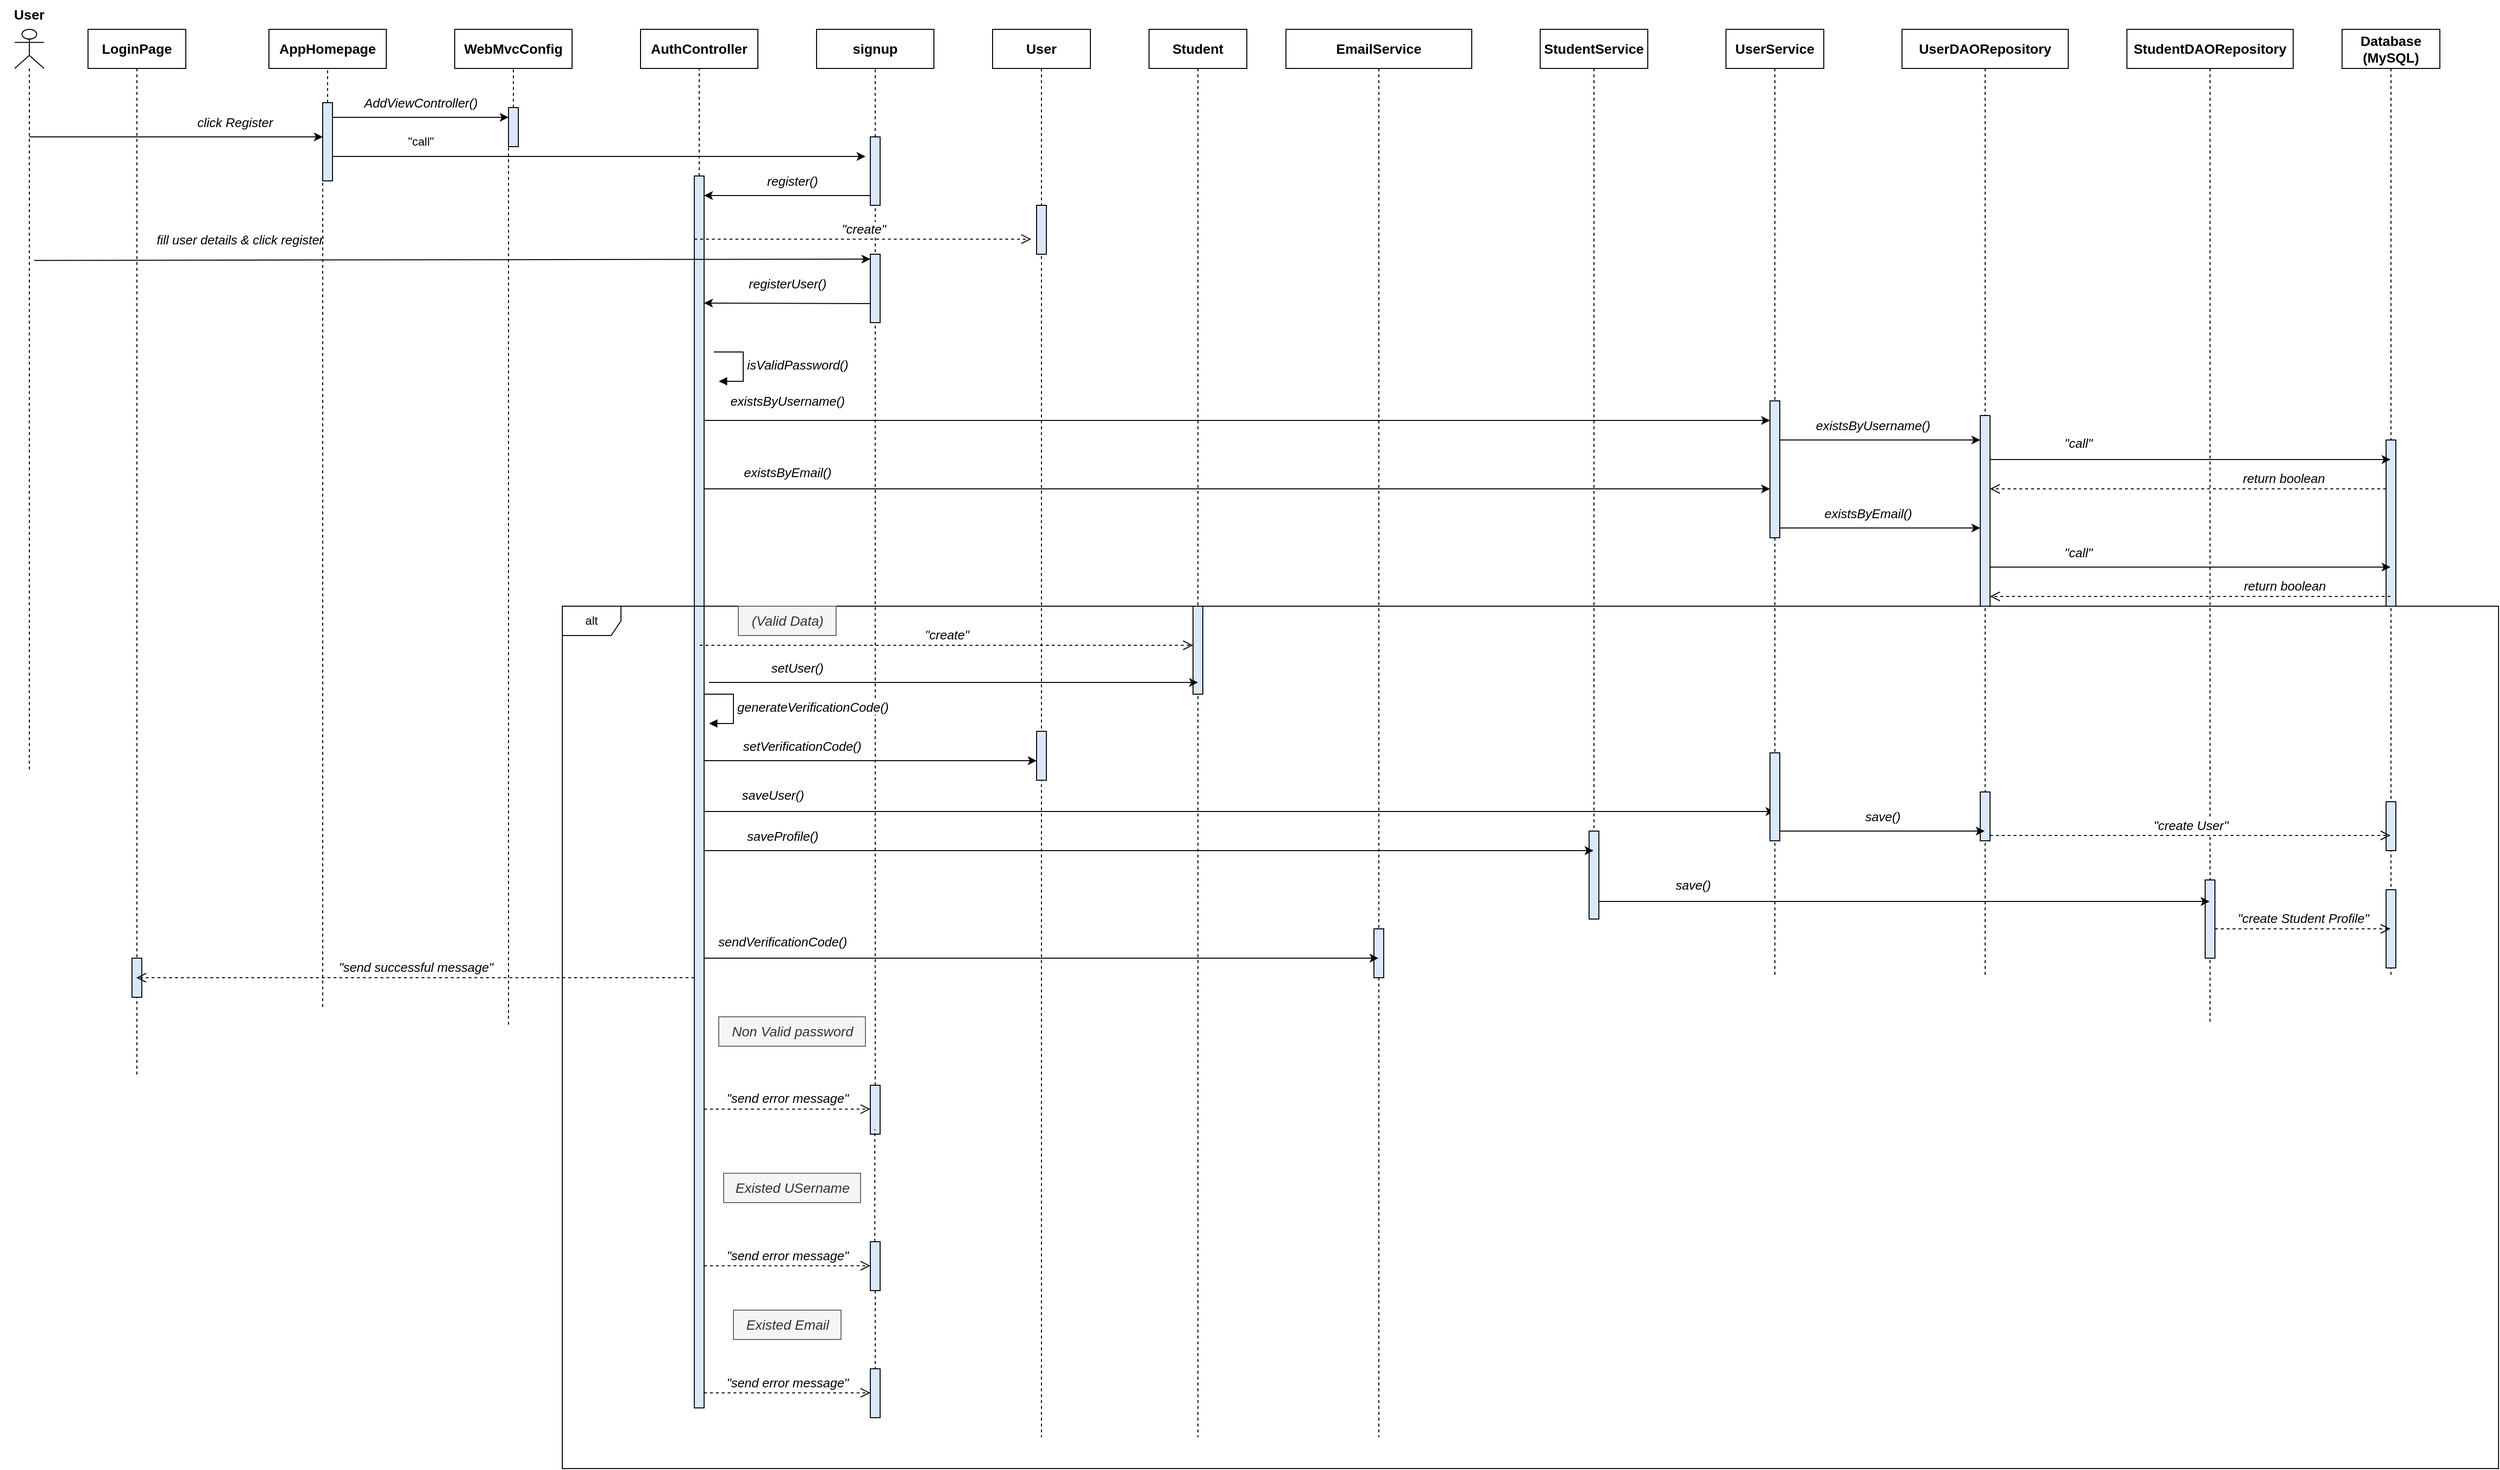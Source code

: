 <mxfile version="26.2.14">
  <diagram name="Page-1" id="YlXlVCNBx7IJNUF75GXG">
    <mxGraphModel dx="2277" dy="1999" grid="1" gridSize="10" guides="1" tooltips="1" connect="1" arrows="1" fold="1" page="1" pageScale="1" pageWidth="850" pageHeight="1100" math="0" shadow="0">
      <root>
        <mxCell id="0" />
        <mxCell id="1" parent="0" />
        <mxCell id="prv6S9n90Um1sJ-O_oQ2-3" value="WebMvcConfig" style="rounded=0;whiteSpace=wrap;html=1;fontSize=14;fontStyle=1" parent="1" vertex="1">
          <mxGeometry x="330" y="-10" width="120" height="40" as="geometry" />
        </mxCell>
        <mxCell id="prv6S9n90Um1sJ-O_oQ2-4" value="AppHomepage" style="rounded=0;whiteSpace=wrap;html=1;fontSize=14;fontStyle=1" parent="1" vertex="1">
          <mxGeometry x="140" y="-10" width="120" height="40" as="geometry" />
        </mxCell>
        <mxCell id="prv6S9n90Um1sJ-O_oQ2-7" value="" style="endArrow=none;dashed=1;html=1;rounded=0;" parent="1" source="prv6S9n90Um1sJ-O_oQ2-12" target="prv6S9n90Um1sJ-O_oQ2-4" edge="1">
          <mxGeometry width="50" height="50" relative="1" as="geometry">
            <mxPoint x="199.5" y="836" as="sourcePoint" />
            <mxPoint x="199.5" y="30" as="targetPoint" />
          </mxGeometry>
        </mxCell>
        <mxCell id="prv6S9n90Um1sJ-O_oQ2-8" value="" style="endArrow=none;dashed=1;html=1;rounded=0;" parent="1" source="prv6S9n90Um1sJ-O_oQ2-58" target="prv6S9n90Um1sJ-O_oQ2-3" edge="1">
          <mxGeometry width="50" height="50" relative="1" as="geometry">
            <mxPoint x="390" y="836" as="sourcePoint" />
            <mxPoint x="400" y="30" as="targetPoint" />
          </mxGeometry>
        </mxCell>
        <mxCell id="prv6S9n90Um1sJ-O_oQ2-9" value="" style="endArrow=classic;html=1;rounded=0;" parent="1" edge="1">
          <mxGeometry width="50" height="50" relative="1" as="geometry">
            <mxPoint x="205" y="80" as="sourcePoint" />
            <mxPoint x="385" y="80" as="targetPoint" />
          </mxGeometry>
        </mxCell>
        <mxCell id="prv6S9n90Um1sJ-O_oQ2-11" value="&lt;i&gt;&lt;font style=&quot;font-size: 13px;&quot;&gt;AddViewController()&lt;/font&gt;&lt;/i&gt;" style="text;html=1;align=center;verticalAlign=middle;resizable=0;points=[];autosize=1;strokeColor=none;fillColor=none;" parent="1" vertex="1">
          <mxGeometry x="225" y="50" width="140" height="30" as="geometry" />
        </mxCell>
        <mxCell id="prv6S9n90Um1sJ-O_oQ2-13" value="" style="endArrow=none;dashed=1;html=1;rounded=0;" parent="1" target="prv6S9n90Um1sJ-O_oQ2-12" edge="1">
          <mxGeometry width="50" height="50" relative="1" as="geometry">
            <mxPoint x="195" y="990" as="sourcePoint" />
            <mxPoint x="200" y="30" as="targetPoint" />
          </mxGeometry>
        </mxCell>
        <mxCell id="prv6S9n90Um1sJ-O_oQ2-12" value="" style="html=1;points=[[0,0,0,0,5],[0,1,0,0,-5],[1,0,0,0,5],[1,1,0,0,-5]];perimeter=orthogonalPerimeter;outlineConnect=0;targetShapes=umlLifeline;portConstraint=eastwest;newEdgeStyle={&quot;curved&quot;:0,&quot;rounded&quot;:0};strokeColor=#000000;fillColor=#dae8fc;" parent="1" vertex="1">
          <mxGeometry x="195" y="65" width="10" height="80" as="geometry" />
        </mxCell>
        <mxCell id="prv6S9n90Um1sJ-O_oQ2-16" value="" style="endArrow=classic;html=1;rounded=0;" parent="1" source="prv6S9n90Um1sJ-O_oQ2-72" edge="1">
          <mxGeometry width="50" height="50" relative="1" as="geometry">
            <mxPoint x="30" y="100" as="sourcePoint" />
            <mxPoint x="195" y="100" as="targetPoint" />
          </mxGeometry>
        </mxCell>
        <mxCell id="prv6S9n90Um1sJ-O_oQ2-17" value="click Register" style="text;html=1;align=center;verticalAlign=middle;resizable=0;points=[];autosize=1;strokeColor=none;fillColor=none;fontSize=13;fontStyle=2" parent="1" vertex="1">
          <mxGeometry x="55" y="70" width="100" height="30" as="geometry" />
        </mxCell>
        <mxCell id="prv6S9n90Um1sJ-O_oQ2-18" value="AuthController" style="rounded=0;whiteSpace=wrap;html=1;fontSize=14;fontStyle=1" parent="1" vertex="1">
          <mxGeometry x="520" y="-10" width="120" height="40" as="geometry" />
        </mxCell>
        <mxCell id="prv6S9n90Um1sJ-O_oQ2-19" value="" style="endArrow=none;dashed=1;html=1;rounded=0;" parent="1" source="prv6S9n90Um1sJ-O_oQ2-20" target="prv6S9n90Um1sJ-O_oQ2-18" edge="1">
          <mxGeometry width="50" height="50" relative="1" as="geometry">
            <mxPoint x="579.5" y="836" as="sourcePoint" />
            <mxPoint x="579.5" y="30" as="targetPoint" />
          </mxGeometry>
        </mxCell>
        <mxCell id="prv6S9n90Um1sJ-O_oQ2-21" value="" style="endArrow=classic;html=1;rounded=0;" parent="1" source="prv6S9n90Um1sJ-O_oQ2-27" target="prv6S9n90Um1sJ-O_oQ2-20" edge="1">
          <mxGeometry width="50" height="50" relative="1" as="geometry">
            <mxPoint x="670" y="80" as="sourcePoint" />
            <mxPoint x="835" y="80" as="targetPoint" />
            <Array as="points">
              <mxPoint x="630" y="160" />
            </Array>
          </mxGeometry>
        </mxCell>
        <mxCell id="prv6S9n90Um1sJ-O_oQ2-22" value="" style="endArrow=none;dashed=1;html=1;rounded=0;" parent="1" target="prv6S9n90Um1sJ-O_oQ2-20" edge="1">
          <mxGeometry width="50" height="50" relative="1" as="geometry">
            <mxPoint x="579.5" y="836" as="sourcePoint" />
            <mxPoint x="580" y="30" as="targetPoint" />
          </mxGeometry>
        </mxCell>
        <mxCell id="prv6S9n90Um1sJ-O_oQ2-20" value="" style="html=1;points=[[0,0,0,0,5],[0,1,0,0,-5],[1,0,0,0,5],[1,1,0,0,-5]];perimeter=orthogonalPerimeter;outlineConnect=0;targetShapes=umlLifeline;portConstraint=eastwest;newEdgeStyle={&quot;curved&quot;:0,&quot;rounded&quot;:0};strokeColor=#000000;fillColor=#dae8fc;" parent="1" vertex="1">
          <mxGeometry x="575" y="140" width="10" height="1260" as="geometry" />
        </mxCell>
        <mxCell id="prv6S9n90Um1sJ-O_oQ2-23" value="register()" style="text;html=1;align=center;verticalAlign=middle;resizable=0;points=[];autosize=1;strokeColor=none;fillColor=none;fontStyle=2;fontSize=13;" parent="1" vertex="1">
          <mxGeometry x="635" y="130" width="80" height="30" as="geometry" />
        </mxCell>
        <mxCell id="prv6S9n90Um1sJ-O_oQ2-24" value="signup" style="rounded=0;whiteSpace=wrap;html=1;fontSize=14;fontStyle=1" parent="1" vertex="1">
          <mxGeometry x="700" y="-10" width="120" height="40" as="geometry" />
        </mxCell>
        <mxCell id="prv6S9n90Um1sJ-O_oQ2-25" value="" style="endArrow=none;dashed=1;html=1;rounded=0;" parent="1" source="prv6S9n90Um1sJ-O_oQ2-27" edge="1">
          <mxGeometry width="50" height="50" relative="1" as="geometry">
            <mxPoint x="760" y="850" as="sourcePoint" />
            <mxPoint x="760" y="30" as="targetPoint" />
          </mxGeometry>
        </mxCell>
        <mxCell id="prv6S9n90Um1sJ-O_oQ2-26" value="" style="endArrow=classic;html=1;rounded=0;" parent="1" edge="1">
          <mxGeometry width="50" height="50" relative="1" as="geometry">
            <mxPoint x="205" y="120" as="sourcePoint" />
            <mxPoint x="750" y="120" as="targetPoint" />
          </mxGeometry>
        </mxCell>
        <mxCell id="prv6S9n90Um1sJ-O_oQ2-28" value="" style="endArrow=none;dashed=1;html=1;rounded=0;" parent="1" source="prv6S9n90Um1sJ-O_oQ2-156" target="prv6S9n90Um1sJ-O_oQ2-27" edge="1">
          <mxGeometry width="50" height="50" relative="1" as="geometry">
            <mxPoint x="760" y="850" as="sourcePoint" />
            <mxPoint x="760" y="30" as="targetPoint" />
          </mxGeometry>
        </mxCell>
        <mxCell id="prv6S9n90Um1sJ-O_oQ2-27" value="" style="html=1;points=[[0,0,0,0,5],[0,1,0,0,-5],[1,0,0,0,5],[1,1,0,0,-5]];perimeter=orthogonalPerimeter;outlineConnect=0;targetShapes=umlLifeline;portConstraint=eastwest;newEdgeStyle={&quot;curved&quot;:0,&quot;rounded&quot;:0};strokeColor=#000000;fillColor=#dae8fc;" parent="1" vertex="1">
          <mxGeometry x="755" y="100" width="10" height="70" as="geometry" />
        </mxCell>
        <mxCell id="prv6S9n90Um1sJ-O_oQ2-30" value="fill user details &amp;amp; click register" style="text;html=1;align=center;verticalAlign=middle;resizable=0;points=[];autosize=1;strokeColor=none;fillColor=none;fontSize=13;fontStyle=2" parent="1" vertex="1">
          <mxGeometry x="15" y="190" width="190" height="30" as="geometry" />
        </mxCell>
        <mxCell id="prv6S9n90Um1sJ-O_oQ2-32" value="&lt;span&gt;&lt;font&gt;User&lt;/font&gt;&lt;/span&gt;" style="shape=umlLifeline;perimeter=lifelinePerimeter;whiteSpace=wrap;html=1;container=1;dropTarget=0;collapsible=0;recursiveResize=0;outlineConnect=0;portConstraint=eastwest;newEdgeStyle={&quot;curved&quot;:0,&quot;rounded&quot;:0};fontSize=14;fontStyle=1" parent="1" vertex="1">
          <mxGeometry x="880" y="-10" width="100" height="1440" as="geometry" />
        </mxCell>
        <mxCell id="prv6S9n90Um1sJ-O_oQ2-40" value="" style="html=1;points=[[0,0,0,0,5],[0,1,0,0,-5],[1,0,0,0,5],[1,1,0,0,-5]];perimeter=orthogonalPerimeter;outlineConnect=0;targetShapes=umlLifeline;portConstraint=eastwest;newEdgeStyle={&quot;curved&quot;:0,&quot;rounded&quot;:0};strokeColor=#000000;fillColor=#dae8fc;" parent="prv6S9n90Um1sJ-O_oQ2-32" vertex="1">
          <mxGeometry x="45" y="180" width="10" height="50" as="geometry" />
        </mxCell>
        <mxCell id="prv6S9n90Um1sJ-O_oQ2-33" value="alt" style="shape=umlFrame;whiteSpace=wrap;html=1;pointerEvents=0;" parent="1" vertex="1">
          <mxGeometry x="440" y="580" width="1980" height="882" as="geometry" />
        </mxCell>
        <mxCell id="prv6S9n90Um1sJ-O_oQ2-34" value="" style="endArrow=classic;html=1;rounded=0;" parent="1" edge="1">
          <mxGeometry width="50" height="50" relative="1" as="geometry">
            <mxPoint x="760" y="270.5" as="sourcePoint" />
            <mxPoint x="585" y="270" as="targetPoint" />
          </mxGeometry>
        </mxCell>
        <mxCell id="prv6S9n90Um1sJ-O_oQ2-35" value="registerUser()" style="text;html=1;align=center;verticalAlign=middle;resizable=0;points=[];autosize=1;strokeColor=none;fillColor=none;fontSize=13;fontStyle=2" parent="1" vertex="1">
          <mxGeometry x="620" y="235" width="100" height="30" as="geometry" />
        </mxCell>
        <mxCell id="prv6S9n90Um1sJ-O_oQ2-37" value="(Valid Data)" style="text;html=1;align=center;verticalAlign=middle;resizable=0;points=[];autosize=1;strokeColor=#666666;fillColor=#f5f5f5;fontSize=14;fontStyle=2;fontColor=#333333;" parent="1" vertex="1">
          <mxGeometry x="620" y="580" width="100" height="30" as="geometry" />
        </mxCell>
        <mxCell id="prv6S9n90Um1sJ-O_oQ2-41" value="" style="endArrow=classic;html=1;rounded=0;entryX=0;entryY=0;entryDx=0;entryDy=5;entryPerimeter=0;exitX=0.667;exitY=0.311;exitDx=0;exitDy=0;exitPerimeter=0;" parent="1" source="prv6S9n90Um1sJ-O_oQ2-72" target="prv6S9n90Um1sJ-O_oQ2-69" edge="1">
          <mxGeometry width="50" height="50" relative="1" as="geometry">
            <mxPoint x="150" y="230" as="sourcePoint" />
            <mxPoint x="749.88" y="228" as="targetPoint" />
          </mxGeometry>
        </mxCell>
        <mxCell id="prv6S9n90Um1sJ-O_oQ2-43" value="Student" style="shape=umlLifeline;perimeter=lifelinePerimeter;whiteSpace=wrap;html=1;container=1;dropTarget=0;collapsible=0;recursiveResize=0;outlineConnect=0;portConstraint=eastwest;newEdgeStyle={&quot;curved&quot;:0,&quot;rounded&quot;:0};fontSize=14;fontStyle=1" parent="1" vertex="1">
          <mxGeometry x="1040" y="-10" width="100" height="1440" as="geometry" />
        </mxCell>
        <mxCell id="prv6S9n90Um1sJ-O_oQ2-50" value="EmailService" style="shape=umlLifeline;perimeter=lifelinePerimeter;whiteSpace=wrap;html=1;container=1;dropTarget=0;collapsible=0;recursiveResize=0;outlineConnect=0;portConstraint=eastwest;newEdgeStyle={&quot;curved&quot;:0,&quot;rounded&quot;:0};fontSize=14;fontStyle=1" parent="1" vertex="1">
          <mxGeometry x="1180" y="-10" width="190" height="1440" as="geometry" />
        </mxCell>
        <mxCell id="prv6S9n90Um1sJ-O_oQ2-151" value="" style="html=1;points=[[0,0,0,0,5],[0,1,0,0,-5],[1,0,0,0,5],[1,1,0,0,-5]];perimeter=orthogonalPerimeter;outlineConnect=0;targetShapes=umlLifeline;portConstraint=eastwest;newEdgeStyle={&quot;curved&quot;:0,&quot;rounded&quot;:0};strokeColor=#000000;fillColor=#dae8fc;" parent="prv6S9n90Um1sJ-O_oQ2-50" vertex="1">
          <mxGeometry x="90" y="920" width="10" height="50" as="geometry" />
        </mxCell>
        <mxCell id="prv6S9n90Um1sJ-O_oQ2-52" value="" style="endArrow=classic;html=1;rounded=0;" parent="1" target="prv6S9n90Um1sJ-O_oQ2-82" edge="1">
          <mxGeometry width="50" height="50" relative="1" as="geometry">
            <mxPoint x="585" y="790" as="sourcePoint" />
            <mxPoint x="1667.5" y="790" as="targetPoint" />
            <Array as="points">
              <mxPoint x="1650" y="790" />
            </Array>
          </mxGeometry>
        </mxCell>
        <mxCell id="prv6S9n90Um1sJ-O_oQ2-59" value="" style="endArrow=none;dashed=1;html=1;rounded=0;" parent="1" target="prv6S9n90Um1sJ-O_oQ2-58" edge="1">
          <mxGeometry width="50" height="50" relative="1" as="geometry">
            <mxPoint x="385" y="1008" as="sourcePoint" />
            <mxPoint x="390" y="30" as="targetPoint" />
          </mxGeometry>
        </mxCell>
        <mxCell id="prv6S9n90Um1sJ-O_oQ2-58" value="" style="html=1;points=[[0,0,0,0,5],[0,1,0,0,-5],[1,0,0,0,5],[1,1,0,0,-5]];perimeter=orthogonalPerimeter;outlineConnect=0;targetShapes=umlLifeline;portConstraint=eastwest;newEdgeStyle={&quot;curved&quot;:0,&quot;rounded&quot;:0};strokeColor=#000000;fillColor=#dae8fc;" parent="1" vertex="1">
          <mxGeometry x="385" y="70" width="10" height="40" as="geometry" />
        </mxCell>
        <mxCell id="prv6S9n90Um1sJ-O_oQ2-62" value="&quot;call&quot;" style="text;html=1;align=center;verticalAlign=middle;resizable=0;points=[];autosize=1;strokeColor=none;fillColor=none;" parent="1" vertex="1">
          <mxGeometry x="270" y="90" width="50" height="30" as="geometry" />
        </mxCell>
        <mxCell id="prv6S9n90Um1sJ-O_oQ2-69" value="" style="html=1;points=[[0,0,0,0,5],[0,1,0,0,-5],[1,0,0,0,5],[1,1,0,0,-5]];perimeter=orthogonalPerimeter;outlineConnect=0;targetShapes=umlLifeline;portConstraint=eastwest;newEdgeStyle={&quot;curved&quot;:0,&quot;rounded&quot;:0};strokeColor=#000000;fillColor=#dae8fc;" parent="1" vertex="1">
          <mxGeometry x="755" y="220" width="10" height="70" as="geometry" />
        </mxCell>
        <mxCell id="prv6S9n90Um1sJ-O_oQ2-72" value="" style="shape=umlLifeline;perimeter=lifelinePerimeter;whiteSpace=wrap;html=1;container=1;dropTarget=0;collapsible=0;recursiveResize=0;outlineConnect=0;portConstraint=eastwest;newEdgeStyle={&quot;curved&quot;:0,&quot;rounded&quot;:0};participant=umlActor;" parent="1" vertex="1">
          <mxGeometry x="-120" y="-10" width="30" height="760" as="geometry" />
        </mxCell>
        <mxCell id="prv6S9n90Um1sJ-O_oQ2-77" value="StudentService" style="shape=umlLifeline;perimeter=lifelinePerimeter;whiteSpace=wrap;html=1;container=1;dropTarget=0;collapsible=0;recursiveResize=0;outlineConnect=0;portConstraint=eastwest;newEdgeStyle={&quot;curved&quot;:0,&quot;rounded&quot;:0};fontSize=14;fontStyle=1" parent="1" vertex="1">
          <mxGeometry x="1440" y="-10" width="110" height="910" as="geometry" />
        </mxCell>
        <mxCell id="prv6S9n90Um1sJ-O_oQ2-119" value="" style="html=1;points=[[0,0,0,0,5],[0,1,0,0,-5],[1,0,0,0,5],[1,1,0,0,-5]];perimeter=orthogonalPerimeter;outlineConnect=0;targetShapes=umlLifeline;portConstraint=eastwest;newEdgeStyle={&quot;curved&quot;:0,&quot;rounded&quot;:0};strokeColor=#000000;fillColor=#dae8fc;" parent="prv6S9n90Um1sJ-O_oQ2-77" vertex="1">
          <mxGeometry x="50" y="820" width="10" height="90" as="geometry" />
        </mxCell>
        <mxCell id="prv6S9n90Um1sJ-O_oQ2-81" value="Non Valid password" style="text;html=1;align=center;verticalAlign=middle;resizable=0;points=[];autosize=1;strokeColor=#666666;fillColor=#f5f5f5;fontSize=14;fontStyle=2;fontColor=#333333;" parent="1" vertex="1">
          <mxGeometry x="600" y="1000" width="150" height="30" as="geometry" />
        </mxCell>
        <mxCell id="prv6S9n90Um1sJ-O_oQ2-82" value="UserService" style="shape=umlLifeline;perimeter=lifelinePerimeter;whiteSpace=wrap;html=1;container=1;dropTarget=0;collapsible=0;recursiveResize=0;outlineConnect=0;portConstraint=eastwest;newEdgeStyle={&quot;curved&quot;:0,&quot;rounded&quot;:0};fontSize=14;fontStyle=1" parent="1" vertex="1">
          <mxGeometry x="1630" y="-10" width="100" height="970" as="geometry" />
        </mxCell>
        <mxCell id="prv6S9n90Um1sJ-O_oQ2-46" value="" style="html=1;points=[[0,0,0,0,5],[0,1,0,0,-5],[1,0,0,0,5],[1,1,0,0,-5]];perimeter=orthogonalPerimeter;outlineConnect=0;targetShapes=umlLifeline;portConstraint=eastwest;newEdgeStyle={&quot;curved&quot;:0,&quot;rounded&quot;:0};strokeColor=#000000;fillColor=#dae8fc;" parent="prv6S9n90Um1sJ-O_oQ2-82" vertex="1">
          <mxGeometry x="45" y="740" width="10" height="90" as="geometry" />
        </mxCell>
        <mxCell id="prv6S9n90Um1sJ-O_oQ2-83" value="" style="endArrow=classic;html=1;rounded=0;" parent="1" source="prv6S9n90Um1sJ-O_oQ2-86" target="prv6S9n90Um1sJ-O_oQ2-82" edge="1">
          <mxGeometry width="50" height="50" relative="1" as="geometry">
            <mxPoint x="585" y="390" as="sourcePoint" />
            <mxPoint x="920" y="390" as="targetPoint" />
          </mxGeometry>
        </mxCell>
        <mxCell id="prv6S9n90Um1sJ-O_oQ2-84" value="existsByUsername()" style="text;html=1;align=center;verticalAlign=middle;resizable=0;points=[];autosize=1;strokeColor=none;fillColor=none;fontSize=13;fontStyle=2" parent="1" vertex="1">
          <mxGeometry x="600" y="355" width="140" height="30" as="geometry" />
        </mxCell>
        <mxCell id="prv6S9n90Um1sJ-O_oQ2-85" value="UserDAORepository" style="shape=umlLifeline;perimeter=lifelinePerimeter;whiteSpace=wrap;html=1;container=1;dropTarget=0;collapsible=0;recursiveResize=0;outlineConnect=0;portConstraint=eastwest;newEdgeStyle={&quot;curved&quot;:0,&quot;rounded&quot;:0};fontSize=14;fontStyle=1" parent="1" vertex="1">
          <mxGeometry x="1810" y="-10" width="170" height="970" as="geometry" />
        </mxCell>
        <mxCell id="prv6S9n90Um1sJ-O_oQ2-88" value="" style="html=1;points=[[0,0,0,0,5],[0,1,0,0,-5],[1,0,0,0,5],[1,1,0,0,-5]];perimeter=orthogonalPerimeter;outlineConnect=0;targetShapes=umlLifeline;portConstraint=eastwest;newEdgeStyle={&quot;curved&quot;:0,&quot;rounded&quot;:0};strokeColor=#000000;fillColor=#dae8fc;" parent="prv6S9n90Um1sJ-O_oQ2-85" vertex="1">
          <mxGeometry x="80" y="395" width="10" height="195" as="geometry" />
        </mxCell>
        <mxCell id="prv6S9n90Um1sJ-O_oQ2-51" value="" style="html=1;points=[[0,0,0,0,5],[0,1,0,0,-5],[1,0,0,0,5],[1,1,0,0,-5]];perimeter=orthogonalPerimeter;outlineConnect=0;targetShapes=umlLifeline;portConstraint=eastwest;newEdgeStyle={&quot;curved&quot;:0,&quot;rounded&quot;:0};strokeColor=#000000;fillColor=#dae8fc;" parent="prv6S9n90Um1sJ-O_oQ2-85" vertex="1">
          <mxGeometry x="80" y="780" width="10" height="50" as="geometry" />
        </mxCell>
        <mxCell id="prv6S9n90Um1sJ-O_oQ2-87" value="" style="endArrow=classic;html=1;rounded=0;exitX=1;exitY=1;exitDx=0;exitDy=-5;exitPerimeter=0;" parent="1" edge="1">
          <mxGeometry width="50" height="50" relative="1" as="geometry">
            <mxPoint x="1685" y="410" as="sourcePoint" />
            <mxPoint x="1890" y="410" as="targetPoint" />
          </mxGeometry>
        </mxCell>
        <mxCell id="prv6S9n90Um1sJ-O_oQ2-89" value="existsByUsername()" style="text;html=1;align=center;verticalAlign=middle;resizable=0;points=[];autosize=1;strokeColor=none;fillColor=none;fontSize=13;fontStyle=2" parent="1" vertex="1">
          <mxGeometry x="1710" y="380" width="140" height="30" as="geometry" />
        </mxCell>
        <mxCell id="prv6S9n90Um1sJ-O_oQ2-90" value="Database (MySQL)" style="shape=umlLifeline;perimeter=lifelinePerimeter;whiteSpace=wrap;html=1;container=1;dropTarget=0;collapsible=0;recursiveResize=0;outlineConnect=0;portConstraint=eastwest;newEdgeStyle={&quot;curved&quot;:0,&quot;rounded&quot;:0};fontSize=14;fontStyle=1" parent="1" vertex="1">
          <mxGeometry x="2260" y="-10" width="100" height="970" as="geometry" />
        </mxCell>
        <mxCell id="prv6S9n90Um1sJ-O_oQ2-91" value="" style="html=1;points=[[0,0,0,0,5],[0,1,0,0,-5],[1,0,0,0,5],[1,1,0,0,-5]];perimeter=orthogonalPerimeter;outlineConnect=0;targetShapes=umlLifeline;portConstraint=eastwest;newEdgeStyle={&quot;curved&quot;:0,&quot;rounded&quot;:0};strokeColor=#000000;fillColor=#dae8fc;" parent="prv6S9n90Um1sJ-O_oQ2-90" vertex="1">
          <mxGeometry x="45" y="420" width="10" height="170" as="geometry" />
        </mxCell>
        <mxCell id="prv6S9n90Um1sJ-O_oQ2-121" value="" style="html=1;points=[[0,0,0,0,5],[0,1,0,0,-5],[1,0,0,0,5],[1,1,0,0,-5]];perimeter=orthogonalPerimeter;outlineConnect=0;targetShapes=umlLifeline;portConstraint=eastwest;newEdgeStyle={&quot;curved&quot;:0,&quot;rounded&quot;:0};strokeColor=#000000;fillColor=#dae8fc;" parent="prv6S9n90Um1sJ-O_oQ2-90" vertex="1">
          <mxGeometry x="45" y="790" width="10" height="50" as="geometry" />
        </mxCell>
        <mxCell id="prv6S9n90Um1sJ-O_oQ2-135" value="" style="html=1;points=[[0,0,0,0,5],[0,1,0,0,-5],[1,0,0,0,5],[1,1,0,0,-5]];perimeter=orthogonalPerimeter;outlineConnect=0;targetShapes=umlLifeline;portConstraint=eastwest;newEdgeStyle={&quot;curved&quot;:0,&quot;rounded&quot;:0};strokeColor=#000000;fillColor=#dae8fc;" parent="prv6S9n90Um1sJ-O_oQ2-90" vertex="1">
          <mxGeometry x="45" y="880" width="10" height="80" as="geometry" />
        </mxCell>
        <mxCell id="prv6S9n90Um1sJ-O_oQ2-92" value="" style="endArrow=classic;html=1;rounded=0;" parent="1" target="prv6S9n90Um1sJ-O_oQ2-86" edge="1">
          <mxGeometry width="50" height="50" relative="1" as="geometry">
            <mxPoint x="585" y="390" as="sourcePoint" />
            <mxPoint x="1679" y="390" as="targetPoint" />
          </mxGeometry>
        </mxCell>
        <mxCell id="prv6S9n90Um1sJ-O_oQ2-86" value="" style="html=1;points=[[0,0,0,0,5],[0,1,0,0,-5],[1,0,0,0,5],[1,1,0,0,-5]];perimeter=orthogonalPerimeter;outlineConnect=0;targetShapes=umlLifeline;portConstraint=eastwest;newEdgeStyle={&quot;curved&quot;:0,&quot;rounded&quot;:0};strokeColor=#000000;fillColor=#dae8fc;" parent="1" vertex="1">
          <mxGeometry x="1675" y="370" width="10" height="140" as="geometry" />
        </mxCell>
        <mxCell id="prv6S9n90Um1sJ-O_oQ2-93" value="" style="endArrow=classic;html=1;rounded=0;exitX=1;exitY=1;exitDx=0;exitDy=-5;exitPerimeter=0;" parent="1" target="prv6S9n90Um1sJ-O_oQ2-90" edge="1">
          <mxGeometry width="50" height="50" relative="1" as="geometry">
            <mxPoint x="1900" y="430" as="sourcePoint" />
            <mxPoint x="2105" y="430" as="targetPoint" />
          </mxGeometry>
        </mxCell>
        <mxCell id="prv6S9n90Um1sJ-O_oQ2-94" value="&quot;call&quot;" style="text;html=1;align=center;verticalAlign=middle;resizable=0;points=[];autosize=1;strokeColor=none;fillColor=none;fontSize=13;fontStyle=2" parent="1" vertex="1">
          <mxGeometry x="1965" y="398" width="50" height="30" as="geometry" />
        </mxCell>
        <mxCell id="prv6S9n90Um1sJ-O_oQ2-95" value="&lt;font style=&quot;font-size: 13px;&quot;&gt;&lt;i&gt;return boolean&lt;/i&gt;&lt;/font&gt;" style="html=1;verticalAlign=bottom;endArrow=open;dashed=1;endSize=8;curved=0;rounded=0;" parent="1" source="prv6S9n90Um1sJ-O_oQ2-91" edge="1">
          <mxGeometry x="-0.481" relative="1" as="geometry">
            <mxPoint x="2060" y="460" as="sourcePoint" />
            <mxPoint x="1900.0" y="460" as="targetPoint" />
            <Array as="points">
              <mxPoint x="1960" y="460" />
            </Array>
            <mxPoint as="offset" />
          </mxGeometry>
        </mxCell>
        <mxCell id="prv6S9n90Um1sJ-O_oQ2-98" value="" style="endArrow=classic;html=1;rounded=0;" parent="1" edge="1">
          <mxGeometry width="50" height="50" relative="1" as="geometry">
            <mxPoint x="585" y="460" as="sourcePoint" />
            <mxPoint x="1675" y="460" as="targetPoint" />
          </mxGeometry>
        </mxCell>
        <mxCell id="prv6S9n90Um1sJ-O_oQ2-99" value="existsByEmail()" style="text;html=1;align=center;verticalAlign=middle;resizable=0;points=[];autosize=1;strokeColor=none;fillColor=none;fontSize=13;fontStyle=2" parent="1" vertex="1">
          <mxGeometry x="615" y="428" width="110" height="30" as="geometry" />
        </mxCell>
        <mxCell id="prv6S9n90Um1sJ-O_oQ2-100" value="existsByEmail()" style="text;html=1;align=center;verticalAlign=middle;resizable=0;points=[];autosize=1;strokeColor=none;fillColor=none;fontSize=13;fontStyle=2" parent="1" vertex="1">
          <mxGeometry x="1720" y="470" width="110" height="30" as="geometry" />
        </mxCell>
        <mxCell id="prv6S9n90Um1sJ-O_oQ2-101" value="" style="endArrow=classic;html=1;rounded=0;exitX=1;exitY=1;exitDx=0;exitDy=-5;exitPerimeter=0;" parent="1" edge="1">
          <mxGeometry width="50" height="50" relative="1" as="geometry">
            <mxPoint x="1685" y="500" as="sourcePoint" />
            <mxPoint x="1890" y="500" as="targetPoint" />
          </mxGeometry>
        </mxCell>
        <mxCell id="prv6S9n90Um1sJ-O_oQ2-102" value="" style="endArrow=classic;html=1;rounded=0;exitX=1;exitY=1;exitDx=0;exitDy=-5;exitPerimeter=0;" parent="1" target="prv6S9n90Um1sJ-O_oQ2-90" edge="1">
          <mxGeometry width="50" height="50" relative="1" as="geometry">
            <mxPoint x="1900.5" y="540" as="sourcePoint" />
            <mxPoint x="2079.5" y="540" as="targetPoint" />
          </mxGeometry>
        </mxCell>
        <mxCell id="prv6S9n90Um1sJ-O_oQ2-103" value="&quot;call&quot;" style="text;html=1;align=center;verticalAlign=middle;resizable=0;points=[];autosize=1;strokeColor=none;fillColor=none;fontSize=13;fontStyle=2" parent="1" vertex="1">
          <mxGeometry x="1965" y="510" width="50" height="30" as="geometry" />
        </mxCell>
        <mxCell id="prv6S9n90Um1sJ-O_oQ2-104" value="&lt;font style=&quot;font-size: 13px;&quot;&gt;&lt;i&gt;return boolean&lt;/i&gt;&lt;/font&gt;" style="html=1;verticalAlign=bottom;endArrow=open;dashed=1;endSize=8;curved=0;rounded=0;" parent="1" source="prv6S9n90Um1sJ-O_oQ2-90" edge="1">
          <mxGeometry x="-0.471" relative="1" as="geometry">
            <mxPoint x="2075" y="570" as="sourcePoint" />
            <mxPoint x="1900.0" y="570" as="targetPoint" />
            <Array as="points">
              <mxPoint x="1960" y="570" />
            </Array>
            <mxPoint as="offset" />
          </mxGeometry>
        </mxCell>
        <mxCell id="prv6S9n90Um1sJ-O_oQ2-105" value="" style="html=1;points=[[0,0,0,0,5],[0,1,0,0,-5],[1,0,0,0,5],[1,1,0,0,-5]];perimeter=orthogonalPerimeter;outlineConnect=0;targetShapes=umlLifeline;portConstraint=eastwest;newEdgeStyle={&quot;curved&quot;:0,&quot;rounded&quot;:0};strokeColor=#000000;fillColor=#dae8fc;" parent="1" vertex="1">
          <mxGeometry x="1085" y="580" width="10" height="90" as="geometry" />
        </mxCell>
        <mxCell id="prv6S9n90Um1sJ-O_oQ2-111" value="" style="endArrow=classic;html=1;rounded=0;" parent="1" edge="1">
          <mxGeometry width="50" height="50" relative="1" as="geometry">
            <mxPoint x="590" y="658" as="sourcePoint" />
            <mxPoint x="1090" y="658" as="targetPoint" />
          </mxGeometry>
        </mxCell>
        <mxCell id="prv6S9n90Um1sJ-O_oQ2-112" value="setUser()" style="text;html=1;align=center;verticalAlign=middle;resizable=0;points=[];autosize=1;strokeColor=none;fillColor=none;fontSize=13;fontStyle=2" parent="1" vertex="1">
          <mxGeometry x="640" y="628" width="80" height="30" as="geometry" />
        </mxCell>
        <mxCell id="prv6S9n90Um1sJ-O_oQ2-114" value="saveUser()" style="text;html=1;align=center;verticalAlign=middle;resizable=0;points=[];autosize=1;strokeColor=none;fillColor=none;fontStyle=2;fontSize=13;" parent="1" vertex="1">
          <mxGeometry x="610" y="758" width="90" height="30" as="geometry" />
        </mxCell>
        <mxCell id="prv6S9n90Um1sJ-O_oQ2-115" value="" style="endArrow=classic;html=1;rounded=0;" parent="1" edge="1">
          <mxGeometry width="50" height="50" relative="1" as="geometry">
            <mxPoint x="1685.0" y="810" as="sourcePoint" />
            <mxPoint x="1894.5" y="810" as="targetPoint" />
          </mxGeometry>
        </mxCell>
        <mxCell id="prv6S9n90Um1sJ-O_oQ2-116" value="save()" style="text;html=1;align=center;verticalAlign=middle;resizable=0;points=[];autosize=1;strokeColor=none;fillColor=none;fontSize=13;fontStyle=2" parent="1" vertex="1">
          <mxGeometry x="1760" y="780" width="60" height="30" as="geometry" />
        </mxCell>
        <mxCell id="prv6S9n90Um1sJ-O_oQ2-117" value="" style="endArrow=classic;html=1;rounded=0;" parent="1" target="prv6S9n90Um1sJ-O_oQ2-77" edge="1">
          <mxGeometry width="50" height="50" relative="1" as="geometry">
            <mxPoint x="585" y="830" as="sourcePoint" />
            <mxPoint x="1430" y="830" as="targetPoint" />
          </mxGeometry>
        </mxCell>
        <mxCell id="prv6S9n90Um1sJ-O_oQ2-118" value="saveProfile()" style="text;html=1;align=center;verticalAlign=middle;resizable=0;points=[];autosize=1;strokeColor=none;fillColor=none;fontSize=13;fontStyle=2" parent="1" vertex="1">
          <mxGeometry x="615" y="800" width="100" height="30" as="geometry" />
        </mxCell>
        <mxCell id="prv6S9n90Um1sJ-O_oQ2-127" value="StudentDAORepository" style="shape=umlLifeline;perimeter=lifelinePerimeter;whiteSpace=wrap;html=1;container=1;dropTarget=0;collapsible=0;recursiveResize=0;outlineConnect=0;portConstraint=eastwest;newEdgeStyle={&quot;curved&quot;:0,&quot;rounded&quot;:0};fontSize=14;fontStyle=1" parent="1" vertex="1">
          <mxGeometry x="2040" y="-10" width="170" height="1018" as="geometry" />
        </mxCell>
        <mxCell id="prv6S9n90Um1sJ-O_oQ2-128" value="" style="html=1;points=[[0,0,0,0,5],[0,1,0,0,-5],[1,0,0,0,5],[1,1,0,0,-5]];perimeter=orthogonalPerimeter;outlineConnect=0;targetShapes=umlLifeline;portConstraint=eastwest;newEdgeStyle={&quot;curved&quot;:0,&quot;rounded&quot;:0};strokeColor=#000000;fillColor=#dae8fc;" parent="prv6S9n90Um1sJ-O_oQ2-127" vertex="1">
          <mxGeometry x="80" y="870" width="10" height="80" as="geometry" />
        </mxCell>
        <mxCell id="prv6S9n90Um1sJ-O_oQ2-133" value="" style="endArrow=classic;html=1;rounded=0;" parent="1" target="prv6S9n90Um1sJ-O_oQ2-127" edge="1">
          <mxGeometry width="50" height="50" relative="1" as="geometry">
            <mxPoint x="1500.5" y="882" as="sourcePoint" />
            <mxPoint x="1710.0" y="882" as="targetPoint" />
          </mxGeometry>
        </mxCell>
        <mxCell id="prv6S9n90Um1sJ-O_oQ2-134" value="save()" style="text;html=1;align=center;verticalAlign=middle;resizable=0;points=[];autosize=1;strokeColor=none;fillColor=none;fontSize=13;fontStyle=2" parent="1" vertex="1">
          <mxGeometry x="1565.5" y="850" width="60" height="30" as="geometry" />
        </mxCell>
        <mxCell id="prv6S9n90Um1sJ-O_oQ2-139" value="&quot;create&quot;" style="html=1;verticalAlign=bottom;endArrow=open;dashed=1;endSize=8;curved=0;rounded=0;fontSize=13;fontStyle=2" parent="1" edge="1">
          <mxGeometry relative="1" as="geometry">
            <mxPoint x="575" y="204.58" as="sourcePoint" />
            <mxPoint x="919.5" y="204.58" as="targetPoint" />
          </mxGeometry>
        </mxCell>
        <mxCell id="prv6S9n90Um1sJ-O_oQ2-140" value="&quot;create&quot;" style="html=1;verticalAlign=bottom;endArrow=open;dashed=1;endSize=8;curved=0;rounded=0;fontSize=13;fontStyle=2" parent="1" edge="1">
          <mxGeometry relative="1" as="geometry">
            <mxPoint x="580.5" y="620" as="sourcePoint" />
            <mxPoint x="1085" y="620" as="targetPoint" />
          </mxGeometry>
        </mxCell>
        <mxCell id="prv6S9n90Um1sJ-O_oQ2-142" value="&quot;create User&quot;" style="html=1;verticalAlign=bottom;endArrow=open;dashed=1;endSize=8;curved=0;rounded=0;fontSize=13;fontStyle=2" parent="1" edge="1">
          <mxGeometry relative="1" as="geometry">
            <mxPoint x="1900" y="814.5" as="sourcePoint" />
            <mxPoint x="2309.5" y="814.5" as="targetPoint" />
          </mxGeometry>
        </mxCell>
        <mxCell id="prv6S9n90Um1sJ-O_oQ2-143" value="&quot;create Student Profile&quot;" style="html=1;verticalAlign=bottom;endArrow=open;dashed=1;endSize=8;curved=0;rounded=0;fontSize=13;fontStyle=2" parent="1" edge="1">
          <mxGeometry relative="1" as="geometry">
            <mxPoint x="2130" y="910" as="sourcePoint" />
            <mxPoint x="2309.5" y="910" as="targetPoint" />
          </mxGeometry>
        </mxCell>
        <mxCell id="prv6S9n90Um1sJ-O_oQ2-144" value="" style="endArrow=classic;html=1;rounded=0;" parent="1" target="prv6S9n90Um1sJ-O_oQ2-50" edge="1">
          <mxGeometry width="50" height="50" relative="1" as="geometry">
            <mxPoint x="585" y="940" as="sourcePoint" />
            <mxPoint x="1130" y="940" as="targetPoint" />
          </mxGeometry>
        </mxCell>
        <mxCell id="prv6S9n90Um1sJ-O_oQ2-145" value="&lt;font style=&quot;font-size: 13px;&quot;&gt;&lt;i&gt;generateVerificationCode()&lt;/i&gt;&lt;/font&gt;" style="html=1;align=left;spacingLeft=2;endArrow=block;rounded=0;edgeStyle=orthogonalEdgeStyle;curved=0;rounded=0;" parent="1" edge="1">
          <mxGeometry relative="1" as="geometry">
            <mxPoint x="585.02" y="670" as="sourcePoint" />
            <Array as="points">
              <mxPoint x="615.02" y="700" />
            </Array>
            <mxPoint x="590.02" y="700" as="targetPoint" />
          </mxGeometry>
        </mxCell>
        <mxCell id="prv6S9n90Um1sJ-O_oQ2-146" value="&lt;font style=&quot;font-size: 13px;&quot;&gt;&lt;i&gt;isValidPassword()&lt;/i&gt;&lt;/font&gt;" style="html=1;align=left;spacingLeft=2;endArrow=block;rounded=0;edgeStyle=orthogonalEdgeStyle;curved=0;rounded=0;" parent="1" edge="1">
          <mxGeometry relative="1" as="geometry">
            <mxPoint x="595" y="320" as="sourcePoint" />
            <Array as="points">
              <mxPoint x="625" y="350" />
            </Array>
            <mxPoint x="600" y="350" as="targetPoint" />
          </mxGeometry>
        </mxCell>
        <mxCell id="prv6S9n90Um1sJ-O_oQ2-147" value="" style="html=1;points=[[0,0,0,0,5],[0,1,0,0,-5],[1,0,0,0,5],[1,1,0,0,-5]];perimeter=orthogonalPerimeter;outlineConnect=0;targetShapes=umlLifeline;portConstraint=eastwest;newEdgeStyle={&quot;curved&quot;:0,&quot;rounded&quot;:0};strokeColor=#000000;fillColor=#dae8fc;" parent="1" vertex="1">
          <mxGeometry x="925" y="708" width="10" height="50" as="geometry" />
        </mxCell>
        <mxCell id="prv6S9n90Um1sJ-O_oQ2-148" value="" style="endArrow=classic;html=1;rounded=0;" parent="1" edge="1">
          <mxGeometry width="50" height="50" relative="1" as="geometry">
            <mxPoint x="585" y="738" as="sourcePoint" />
            <mxPoint x="925" y="738" as="targetPoint" />
          </mxGeometry>
        </mxCell>
        <mxCell id="prv6S9n90Um1sJ-O_oQ2-149" value="setVerification&lt;span style=&quot;background-color: transparent; color: light-dark(rgb(0, 0, 0), rgb(255, 255, 255));&quot;&gt;Code()&lt;/span&gt;" style="text;html=1;align=center;verticalAlign=middle;resizable=0;points=[];autosize=1;strokeColor=none;fillColor=none;fontSize=13;fontStyle=2" parent="1" vertex="1">
          <mxGeometry x="615" y="708" width="140" height="30" as="geometry" />
        </mxCell>
        <mxCell id="prv6S9n90Um1sJ-O_oQ2-150" value="sendVerificationCode()" style="text;html=1;align=center;verticalAlign=middle;resizable=0;points=[];autosize=1;strokeColor=none;fillColor=none;fontSize=13;fontStyle=2" parent="1" vertex="1">
          <mxGeometry x="585" y="908" width="160" height="30" as="geometry" />
        </mxCell>
        <mxCell id="prv6S9n90Um1sJ-O_oQ2-153" value="&lt;font style=&quot;font-size: 14px;&quot;&gt;&lt;b&gt;LoginPage&lt;/b&gt;&lt;/font&gt;" style="shape=umlLifeline;perimeter=lifelinePerimeter;whiteSpace=wrap;html=1;container=1;dropTarget=0;collapsible=0;recursiveResize=0;outlineConnect=0;portConstraint=eastwest;newEdgeStyle={&quot;curved&quot;:0,&quot;rounded&quot;:0};" parent="1" vertex="1">
          <mxGeometry x="-45" y="-10" width="100" height="1070" as="geometry" />
        </mxCell>
        <mxCell id="prv6S9n90Um1sJ-O_oQ2-155" value="" style="html=1;points=[[0,0,0,0,5],[0,1,0,0,-5],[1,0,0,0,5],[1,1,0,0,-5]];perimeter=orthogonalPerimeter;outlineConnect=0;targetShapes=umlLifeline;portConstraint=eastwest;newEdgeStyle={&quot;curved&quot;:0,&quot;rounded&quot;:0};strokeColor=#000000;fillColor=#dae8fc;" parent="prv6S9n90Um1sJ-O_oQ2-153" vertex="1">
          <mxGeometry x="45" y="950" width="10" height="40" as="geometry" />
        </mxCell>
        <mxCell id="prv6S9n90Um1sJ-O_oQ2-154" value="&quot;send successful message&quot;" style="html=1;verticalAlign=bottom;endArrow=open;dashed=1;endSize=8;curved=0;rounded=0;fontSize=13;fontStyle=2" parent="1" edge="1">
          <mxGeometry relative="1" as="geometry">
            <mxPoint x="575" y="960" as="sourcePoint" />
            <mxPoint x="4.389" y="960" as="targetPoint" />
          </mxGeometry>
        </mxCell>
        <mxCell id="prv6S9n90Um1sJ-O_oQ2-156" value="" style="html=1;points=[[0,0,0,0,5],[0,1,0,0,-5],[1,0,0,0,5],[1,1,0,0,-5]];perimeter=orthogonalPerimeter;outlineConnect=0;targetShapes=umlLifeline;portConstraint=eastwest;newEdgeStyle={&quot;curved&quot;:0,&quot;rounded&quot;:0};strokeColor=#000000;fillColor=#dae8fc;" parent="1" vertex="1">
          <mxGeometry x="755" y="1070" width="10" height="50" as="geometry" />
        </mxCell>
        <mxCell id="prv6S9n90Um1sJ-O_oQ2-157" value="&quot;send error message&quot;" style="html=1;verticalAlign=bottom;endArrow=open;dashed=1;endSize=8;curved=0;rounded=0;fontSize=13;fontStyle=2" parent="1" edge="1">
          <mxGeometry relative="1" as="geometry">
            <mxPoint x="585.0" y="1094.41" as="sourcePoint" />
            <mxPoint x="755.0" y="1094.41" as="targetPoint" />
          </mxGeometry>
        </mxCell>
        <mxCell id="prv6S9n90Um1sJ-O_oQ2-158" value="Existed USername" style="text;html=1;align=center;verticalAlign=middle;resizable=0;points=[];autosize=1;strokeColor=#666666;fillColor=#f5f5f5;fontSize=14;fontStyle=2;fontColor=#333333;" parent="1" vertex="1">
          <mxGeometry x="605" y="1160" width="140" height="30" as="geometry" />
        </mxCell>
        <mxCell id="prv6S9n90Um1sJ-O_oQ2-159" value="Existed Email" style="text;html=1;align=center;verticalAlign=middle;resizable=0;points=[];autosize=1;strokeColor=#666666;fillColor=#f5f5f5;fontSize=14;fontStyle=2;fontColor=#333333;" parent="1" vertex="1">
          <mxGeometry x="615" y="1300" width="110" height="30" as="geometry" />
        </mxCell>
        <mxCell id="prv6S9n90Um1sJ-O_oQ2-160" value="" style="html=1;points=[[0,0,0,0,5],[0,1,0,0,-5],[1,0,0,0,5],[1,1,0,0,-5]];perimeter=orthogonalPerimeter;outlineConnect=0;targetShapes=umlLifeline;portConstraint=eastwest;newEdgeStyle={&quot;curved&quot;:0,&quot;rounded&quot;:0};strokeColor=#000000;fillColor=#dae8fc;" parent="1" vertex="1">
          <mxGeometry x="755" y="1230" width="10" height="50" as="geometry" />
        </mxCell>
        <mxCell id="prv6S9n90Um1sJ-O_oQ2-161" value="&quot;send error message&quot;" style="html=1;verticalAlign=bottom;endArrow=open;dashed=1;endSize=8;curved=0;rounded=0;fontSize=13;fontStyle=2" parent="1" edge="1">
          <mxGeometry relative="1" as="geometry">
            <mxPoint x="585.0" y="1254.58" as="sourcePoint" />
            <mxPoint x="755.0" y="1254.58" as="targetPoint" />
          </mxGeometry>
        </mxCell>
        <mxCell id="prv6S9n90Um1sJ-O_oQ2-163" value="" style="endArrow=none;dashed=1;html=1;rounded=0;entryX=0;entryY=1;entryDx=0;entryDy=-5;entryPerimeter=0;" parent="1" edge="1">
          <mxGeometry width="50" height="50" relative="1" as="geometry">
            <mxPoint x="759.58" y="1230" as="sourcePoint" />
            <mxPoint x="759.58" y="1115" as="targetPoint" />
          </mxGeometry>
        </mxCell>
        <mxCell id="prv6S9n90Um1sJ-O_oQ2-164" value="" style="html=1;points=[[0,0,0,0,5],[0,1,0,0,-5],[1,0,0,0,5],[1,1,0,0,-5]];perimeter=orthogonalPerimeter;outlineConnect=0;targetShapes=umlLifeline;portConstraint=eastwest;newEdgeStyle={&quot;curved&quot;:0,&quot;rounded&quot;:0};strokeColor=#000000;fillColor=#dae8fc;" parent="1" vertex="1">
          <mxGeometry x="755" y="1360" width="10" height="50" as="geometry" />
        </mxCell>
        <mxCell id="prv6S9n90Um1sJ-O_oQ2-165" value="&quot;send error message&quot;" style="html=1;verticalAlign=bottom;endArrow=open;dashed=1;endSize=8;curved=0;rounded=0;fontSize=13;fontStyle=2" parent="1" edge="1">
          <mxGeometry relative="1" as="geometry">
            <mxPoint x="585.0" y="1384.58" as="sourcePoint" />
            <mxPoint x="755.0" y="1384.58" as="targetPoint" />
          </mxGeometry>
        </mxCell>
        <mxCell id="prv6S9n90Um1sJ-O_oQ2-166" value="" style="endArrow=none;dashed=1;html=1;rounded=0;" parent="1" source="prv6S9n90Um1sJ-O_oQ2-160" target="prv6S9n90Um1sJ-O_oQ2-164" edge="1">
          <mxGeometry width="50" height="50" relative="1" as="geometry">
            <mxPoint x="769.58" y="1240" as="sourcePoint" />
            <mxPoint x="769.58" y="1125" as="targetPoint" />
          </mxGeometry>
        </mxCell>
        <mxCell id="H3mIecejsxHy9FRox-02-1" value="User" style="text;html=1;align=center;verticalAlign=middle;whiteSpace=wrap;rounded=0;fontSize=14;fontStyle=1" parent="1" vertex="1">
          <mxGeometry x="-135" y="-40" width="60" height="30" as="geometry" />
        </mxCell>
      </root>
    </mxGraphModel>
  </diagram>
</mxfile>
